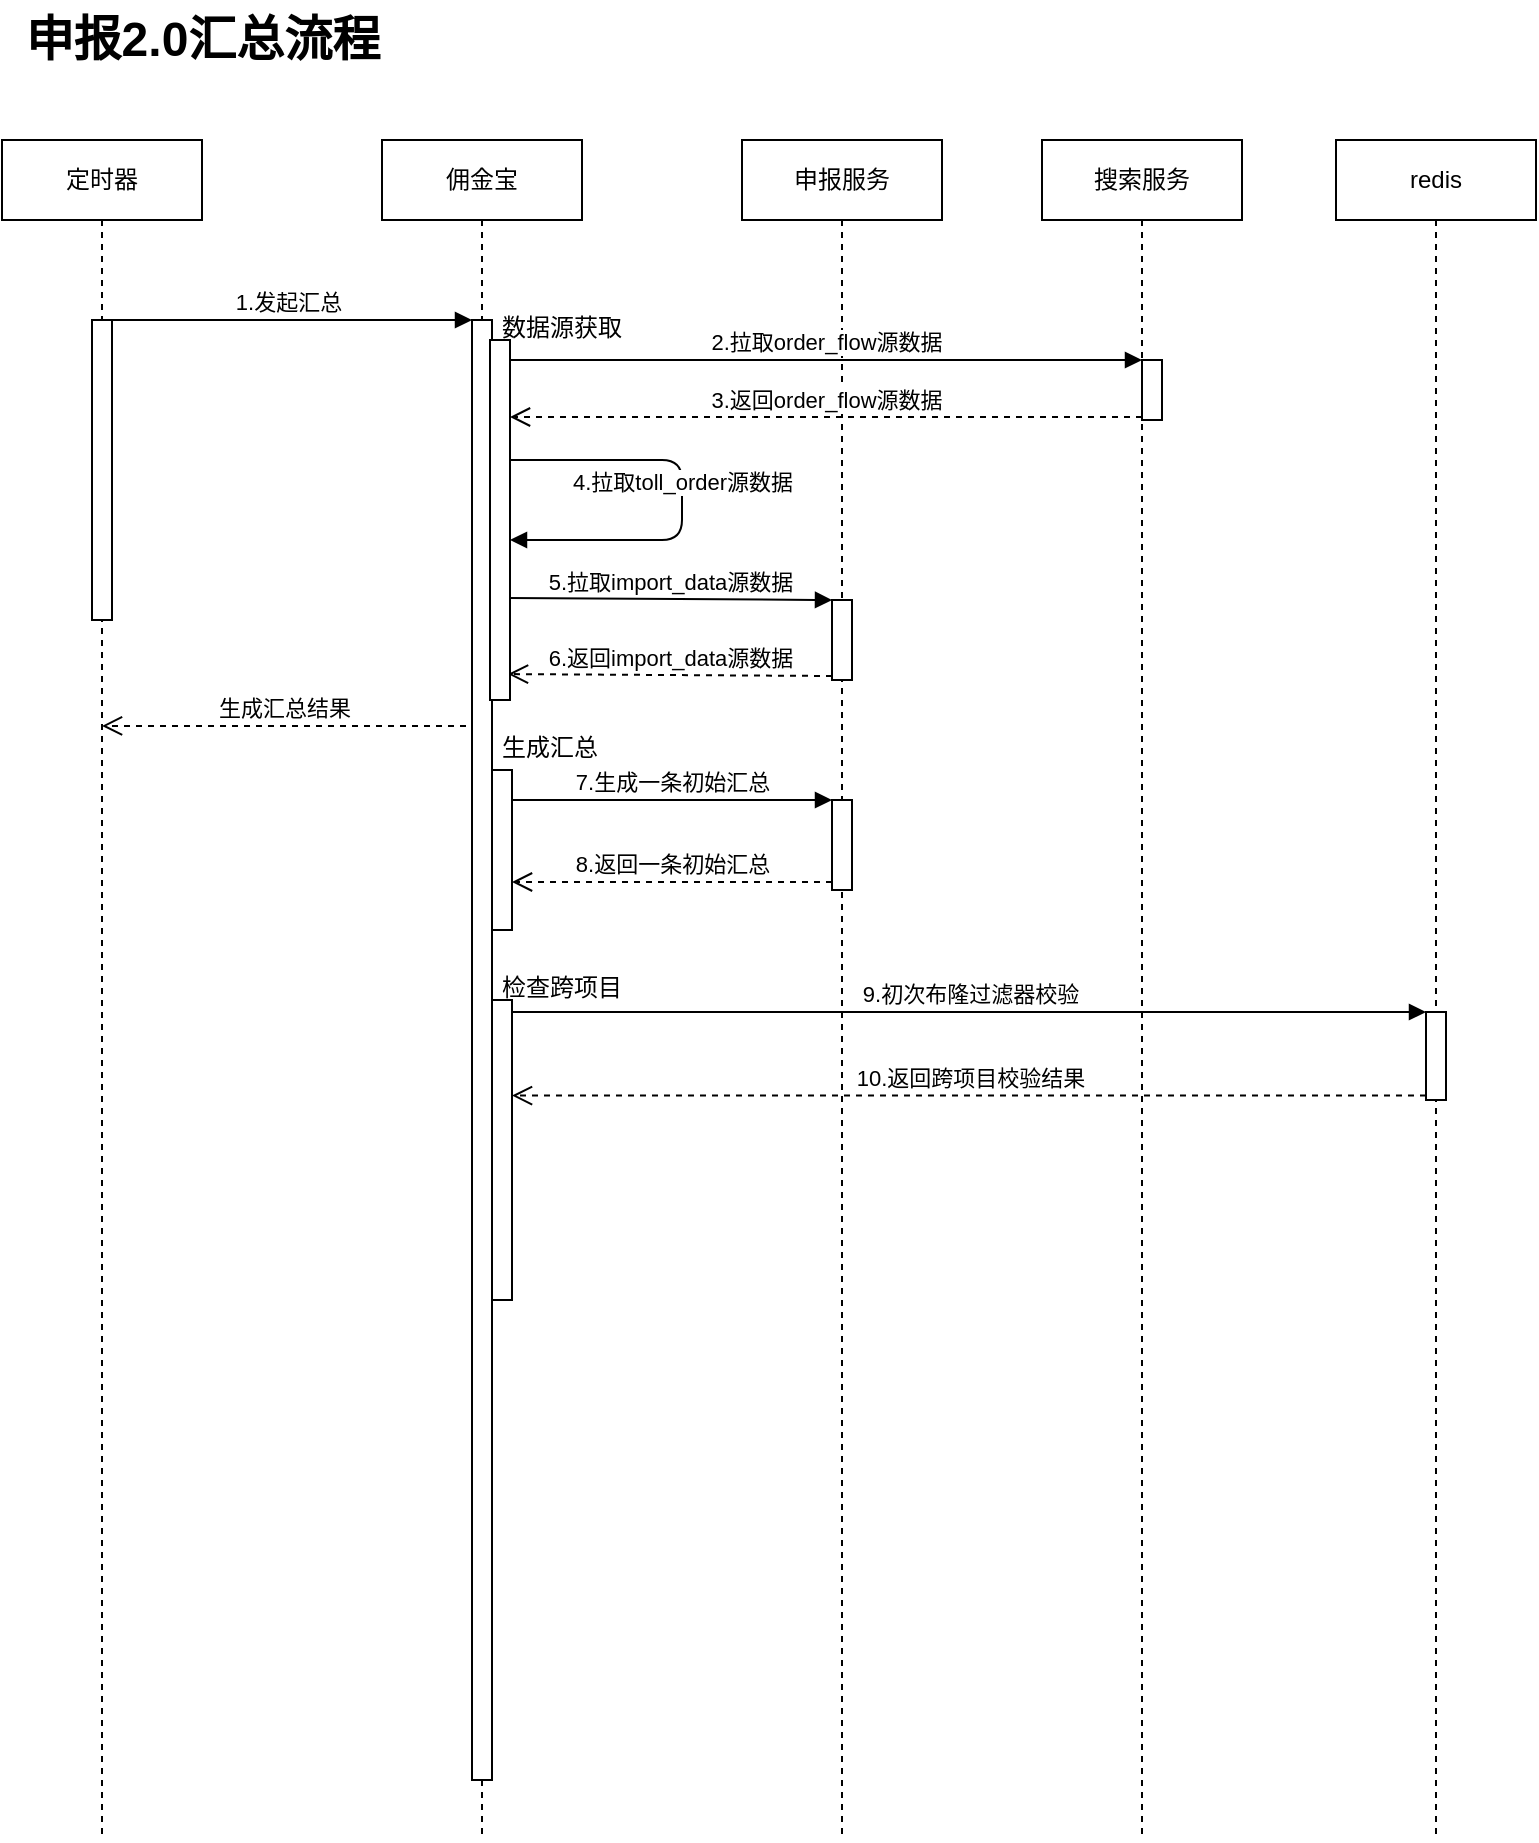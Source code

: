 <mxfile version="14.5.10" type="github">
  <diagram id="OrDDOOp5G-RsiYh1gpby" name="申报2.0汇总时序图">
    <mxGraphModel dx="1042" dy="750" grid="1" gridSize="10" guides="1" tooltips="1" connect="1" arrows="1" fold="1" page="1" pageScale="1" pageWidth="827" pageHeight="1169" math="0" shadow="0">
      <root>
        <mxCell id="0" />
        <mxCell id="1" parent="0" />
        <mxCell id="T_tN1QSZm3qy5hiVaArP-2" value="定时器" style="shape=umlLifeline;perimeter=lifelinePerimeter;whiteSpace=wrap;html=1;container=1;collapsible=0;recursiveResize=0;outlineConnect=0;" vertex="1" parent="1">
          <mxGeometry x="160" y="230" width="100" height="850" as="geometry" />
        </mxCell>
        <mxCell id="T_tN1QSZm3qy5hiVaArP-19" value="" style="html=1;points=[];perimeter=orthogonalPerimeter;" vertex="1" parent="T_tN1QSZm3qy5hiVaArP-2">
          <mxGeometry x="45" y="90" width="10" height="150" as="geometry" />
        </mxCell>
        <mxCell id="T_tN1QSZm3qy5hiVaArP-6" value="佣金宝" style="shape=umlLifeline;perimeter=lifelinePerimeter;whiteSpace=wrap;html=1;container=1;collapsible=0;recursiveResize=0;outlineConnect=0;" vertex="1" parent="1">
          <mxGeometry x="350" y="230" width="100" height="850" as="geometry" />
        </mxCell>
        <mxCell id="T_tN1QSZm3qy5hiVaArP-20" value="" style="html=1;points=[];perimeter=orthogonalPerimeter;" vertex="1" parent="T_tN1QSZm3qy5hiVaArP-6">
          <mxGeometry x="45" y="90" width="10" height="730" as="geometry" />
        </mxCell>
        <mxCell id="T_tN1QSZm3qy5hiVaArP-41" value="" style="html=1;points=[];perimeter=orthogonalPerimeter;" vertex="1" parent="T_tN1QSZm3qy5hiVaArP-6">
          <mxGeometry x="55" y="315" width="10" height="80" as="geometry" />
        </mxCell>
        <mxCell id="T_tN1QSZm3qy5hiVaArP-48" value="" style="html=1;points=[];perimeter=orthogonalPerimeter;" vertex="1" parent="T_tN1QSZm3qy5hiVaArP-6">
          <mxGeometry x="55" y="430" width="10" height="150" as="geometry" />
        </mxCell>
        <mxCell id="T_tN1QSZm3qy5hiVaArP-7" value="申报服务" style="shape=umlLifeline;perimeter=lifelinePerimeter;whiteSpace=wrap;html=1;container=1;collapsible=0;recursiveResize=0;outlineConnect=0;" vertex="1" parent="1">
          <mxGeometry x="530" y="230" width="100" height="850" as="geometry" />
        </mxCell>
        <mxCell id="T_tN1QSZm3qy5hiVaArP-32" value="" style="html=1;points=[];perimeter=orthogonalPerimeter;" vertex="1" parent="T_tN1QSZm3qy5hiVaArP-7">
          <mxGeometry x="45" y="230" width="10" height="40" as="geometry" />
        </mxCell>
        <mxCell id="T_tN1QSZm3qy5hiVaArP-45" value="" style="html=1;points=[];perimeter=orthogonalPerimeter;" vertex="1" parent="T_tN1QSZm3qy5hiVaArP-7">
          <mxGeometry x="45" y="330" width="10" height="45" as="geometry" />
        </mxCell>
        <mxCell id="T_tN1QSZm3qy5hiVaArP-9" value="redis" style="shape=umlLifeline;perimeter=lifelinePerimeter;whiteSpace=wrap;html=1;container=1;collapsible=0;recursiveResize=0;outlineConnect=0;" vertex="1" parent="1">
          <mxGeometry x="827" y="230" width="100" height="850" as="geometry" />
        </mxCell>
        <mxCell id="T_tN1QSZm3qy5hiVaArP-53" value="" style="html=1;points=[];perimeter=orthogonalPerimeter;" vertex="1" parent="T_tN1QSZm3qy5hiVaArP-9">
          <mxGeometry x="45" y="436" width="10" height="44" as="geometry" />
        </mxCell>
        <mxCell id="T_tN1QSZm3qy5hiVaArP-17" value="申报2.0汇总流程" style="text;strokeColor=none;fillColor=none;html=1;fontSize=24;fontStyle=1;verticalAlign=middle;align=center;" vertex="1" parent="1">
          <mxGeometry x="160" y="160" width="200" height="40" as="geometry" />
        </mxCell>
        <mxCell id="T_tN1QSZm3qy5hiVaArP-18" value="搜索服务" style="shape=umlLifeline;perimeter=lifelinePerimeter;whiteSpace=wrap;html=1;container=1;collapsible=0;recursiveResize=0;outlineConnect=0;" vertex="1" parent="1">
          <mxGeometry x="680" y="230" width="100" height="850" as="geometry" />
        </mxCell>
        <mxCell id="T_tN1QSZm3qy5hiVaArP-23" value="" style="html=1;points=[];perimeter=orthogonalPerimeter;" vertex="1" parent="T_tN1QSZm3qy5hiVaArP-18">
          <mxGeometry x="50" y="110" width="10" height="30" as="geometry" />
        </mxCell>
        <mxCell id="T_tN1QSZm3qy5hiVaArP-21" value="1.发起汇总" style="html=1;verticalAlign=bottom;endArrow=block;entryX=0;entryY=0;" edge="1" target="T_tN1QSZm3qy5hiVaArP-20" parent="1" source="T_tN1QSZm3qy5hiVaArP-2">
          <mxGeometry relative="1" as="geometry">
            <mxPoint x="325" y="320" as="sourcePoint" />
          </mxGeometry>
        </mxCell>
        <mxCell id="T_tN1QSZm3qy5hiVaArP-22" value="生成汇总结果" style="html=1;verticalAlign=bottom;endArrow=open;dashed=1;endSize=8;exitX=-0.3;exitY=0.278;exitDx=0;exitDy=0;exitPerimeter=0;" edge="1" source="T_tN1QSZm3qy5hiVaArP-20" parent="1" target="T_tN1QSZm3qy5hiVaArP-2">
          <mxGeometry relative="1" as="geometry">
            <mxPoint x="325" y="396" as="targetPoint" />
          </mxGeometry>
        </mxCell>
        <mxCell id="T_tN1QSZm3qy5hiVaArP-25" value="3.返回order_flow源数据" style="html=1;verticalAlign=bottom;endArrow=open;dashed=1;endSize=8;exitX=0;exitY=0.95;" edge="1" source="T_tN1QSZm3qy5hiVaArP-23" parent="1" target="T_tN1QSZm3qy5hiVaArP-38">
          <mxGeometry relative="1" as="geometry">
            <mxPoint x="430" y="369" as="targetPoint" />
          </mxGeometry>
        </mxCell>
        <mxCell id="T_tN1QSZm3qy5hiVaArP-24" value="2.拉取order_flow源数据" style="html=1;verticalAlign=bottom;endArrow=block;entryX=0;entryY=0;" edge="1" target="T_tN1QSZm3qy5hiVaArP-23" parent="1" source="T_tN1QSZm3qy5hiVaArP-38">
          <mxGeometry relative="1" as="geometry">
            <mxPoint x="440" y="340" as="sourcePoint" />
          </mxGeometry>
        </mxCell>
        <mxCell id="T_tN1QSZm3qy5hiVaArP-33" value="5.拉取import_data源数据" style="html=1;verticalAlign=bottom;endArrow=block;entryX=0;entryY=0;exitX=0.9;exitY=0.717;exitDx=0;exitDy=0;exitPerimeter=0;" edge="1" target="T_tN1QSZm3qy5hiVaArP-32" parent="1" source="T_tN1QSZm3qy5hiVaArP-38">
          <mxGeometry relative="1" as="geometry">
            <mxPoint x="430" y="460" as="sourcePoint" />
          </mxGeometry>
        </mxCell>
        <mxCell id="T_tN1QSZm3qy5hiVaArP-34" value="6.返回import_data源数据" style="html=1;verticalAlign=bottom;endArrow=open;dashed=1;endSize=8;exitX=0;exitY=0.95;entryX=0.9;entryY=0.928;entryDx=0;entryDy=0;entryPerimeter=0;" edge="1" source="T_tN1QSZm3qy5hiVaArP-32" parent="1" target="T_tN1QSZm3qy5hiVaArP-38">
          <mxGeometry relative="1" as="geometry">
            <mxPoint x="430" y="498" as="targetPoint" />
          </mxGeometry>
        </mxCell>
        <mxCell id="T_tN1QSZm3qy5hiVaArP-38" value="" style="html=1;points=[];perimeter=orthogonalPerimeter;" vertex="1" parent="1">
          <mxGeometry x="404" y="330" width="10" height="180" as="geometry" />
        </mxCell>
        <mxCell id="T_tN1QSZm3qy5hiVaArP-28" value="4.拉取toll_order源数据" style="html=1;verticalAlign=bottom;endArrow=block;" edge="1" target="T_tN1QSZm3qy5hiVaArP-38" parent="1" source="T_tN1QSZm3qy5hiVaArP-38">
          <mxGeometry relative="1" as="geometry">
            <mxPoint x="430" y="390" as="sourcePoint" />
            <mxPoint x="430" y="430" as="targetPoint" />
            <Array as="points">
              <mxPoint x="500" y="390" />
              <mxPoint x="500" y="430" />
            </Array>
          </mxGeometry>
        </mxCell>
        <mxCell id="T_tN1QSZm3qy5hiVaArP-39" value="数据源获取" style="text;strokeColor=none;fillColor=none;align=left;verticalAlign=top;spacingLeft=4;spacingRight=4;overflow=hidden;rotatable=0;points=[[0,0.5],[1,0.5]];portConstraint=eastwest;" vertex="1" parent="1">
          <mxGeometry x="404" y="310" width="100" height="26" as="geometry" />
        </mxCell>
        <mxCell id="T_tN1QSZm3qy5hiVaArP-44" value="生成汇总" style="text;strokeColor=none;fillColor=none;align=left;verticalAlign=top;spacingLeft=4;spacingRight=4;overflow=hidden;rotatable=0;points=[[0,0.5],[1,0.5]];portConstraint=eastwest;" vertex="1" parent="1">
          <mxGeometry x="404" y="520" width="100" height="26" as="geometry" />
        </mxCell>
        <mxCell id="T_tN1QSZm3qy5hiVaArP-46" value="7.生成一条初始汇总" style="html=1;verticalAlign=bottom;endArrow=block;entryX=0;entryY=0;" edge="1" target="T_tN1QSZm3qy5hiVaArP-45" parent="1" source="T_tN1QSZm3qy5hiVaArP-41">
          <mxGeometry relative="1" as="geometry">
            <mxPoint x="505" y="560" as="sourcePoint" />
          </mxGeometry>
        </mxCell>
        <mxCell id="T_tN1QSZm3qy5hiVaArP-47" value="8.返回一条初始汇总" style="html=1;verticalAlign=bottom;endArrow=open;dashed=1;endSize=8;entryX=1;entryY=0.7;entryDx=0;entryDy=0;entryPerimeter=0;" edge="1" source="T_tN1QSZm3qy5hiVaArP-45" parent="1" target="T_tN1QSZm3qy5hiVaArP-41">
          <mxGeometry relative="1" as="geometry">
            <mxPoint x="420" y="600" as="targetPoint" />
          </mxGeometry>
        </mxCell>
        <mxCell id="T_tN1QSZm3qy5hiVaArP-49" value="检查跨项目" style="text;strokeColor=none;fillColor=none;align=left;verticalAlign=top;spacingLeft=4;spacingRight=4;overflow=hidden;rotatable=0;points=[[0,0.5],[1,0.5]];portConstraint=eastwest;" vertex="1" parent="1">
          <mxGeometry x="404" y="640" width="100" height="26" as="geometry" />
        </mxCell>
        <mxCell id="T_tN1QSZm3qy5hiVaArP-54" value="9.初次布隆过滤器校验" style="html=1;verticalAlign=bottom;endArrow=block;entryX=0;entryY=0;" edge="1" target="T_tN1QSZm3qy5hiVaArP-53" parent="1" source="T_tN1QSZm3qy5hiVaArP-48">
          <mxGeometry relative="1" as="geometry">
            <mxPoint x="802" y="666" as="sourcePoint" />
          </mxGeometry>
        </mxCell>
        <mxCell id="T_tN1QSZm3qy5hiVaArP-55" value="10.返回跨项目校验结果" style="html=1;verticalAlign=bottom;endArrow=open;dashed=1;endSize=8;exitX=0;exitY=0.95;" edge="1" source="T_tN1QSZm3qy5hiVaArP-53" parent="1" target="T_tN1QSZm3qy5hiVaArP-48">
          <mxGeometry relative="1" as="geometry">
            <mxPoint x="802" y="742" as="targetPoint" />
          </mxGeometry>
        </mxCell>
      </root>
    </mxGraphModel>
  </diagram>
</mxfile>
